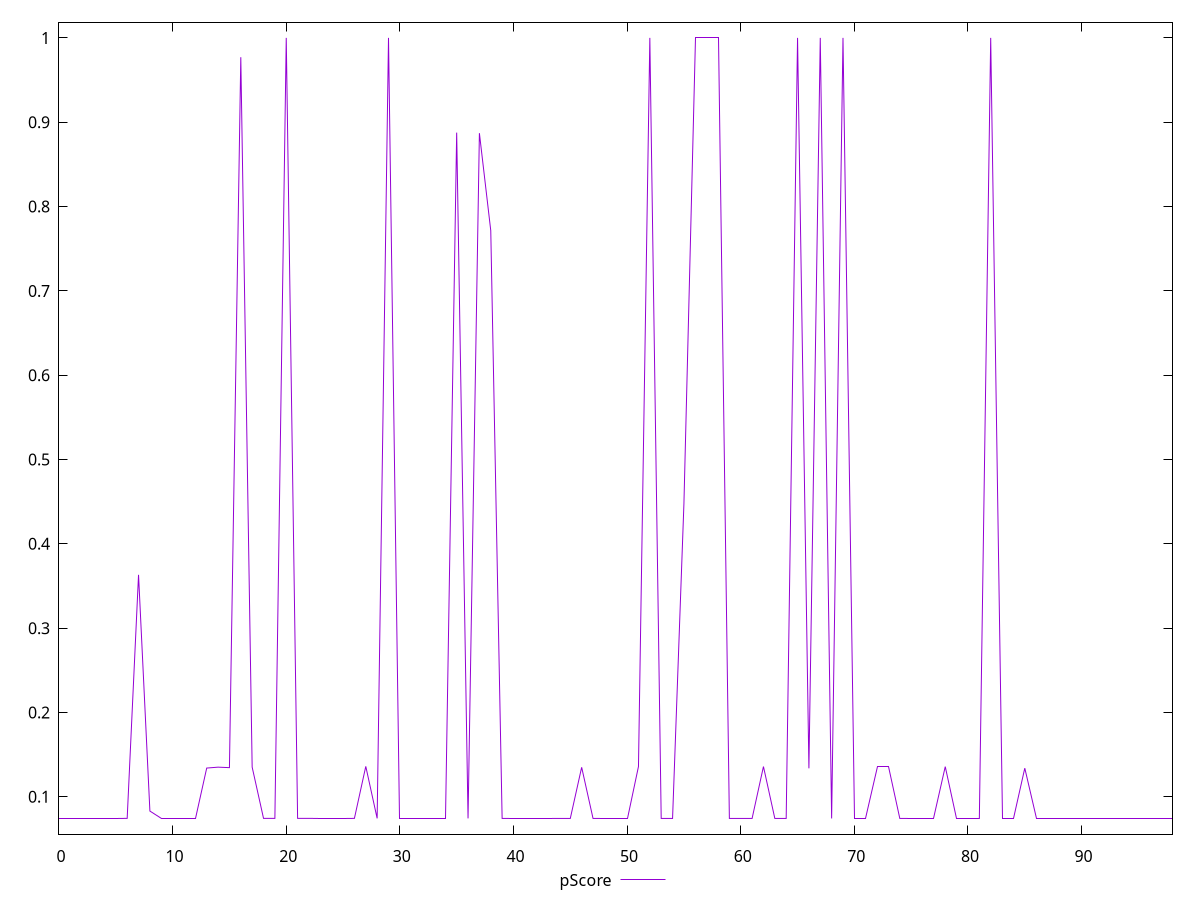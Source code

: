 reset

$pScore <<EOF
0 0.07451360593862505
1 0.07451183359189395
2 0.07451261926343533
3 0.07451317076354419
4 0.07449013019775497
5 0.07448870395652246
6 0.07448539655190867
7 0.3632899079925875
8 0.08312063000440917
9 0.07449552557531625
10 0.07449508552456952
11 0.07449078140844301
12 0.07448824762370276
13 0.1341263136306443
14 0.1352023260659868
15 0.1346278270940992
16 0.9771232277595656
17 0.1352420028456639
18 0.0744987092159538
19 0.07449274743920353
20 1
21 0.07449138238269565
22 0.07449408408340419
23 0.07448634566529194
24 0.07448523725838402
25 0.07448239191344636
26 0.07445736664149905
27 0.1361132922896549
28 0.07445396504515367
29 1
30 0.07444827785135477
31 0.07444868375290875
32 0.07444526765468246
33 0.07444306448346244
34 0.0744425137048253
35 0.8877075366711658
36 0.07443700623012467
37 0.8870199338527075
38 0.7714353344620132
39 0.0744155387779929
40 0.07441399187273362
41 0.07440982192538176
42 0.07440550460205203
43 0.07440602430238347
44 0.07441484536660387
45 0.07441805280717001
46 0.13504691707000654
47 0.07441055316467043
48 0.07438825777574254
49 0.07439175652047436
50 0.07439077208837686
51 0.13594765497692085
52 1
53 0.07437794879417658
54 0.07438064002993283
55 0.44754009334560996
56 1
57 1
58 1
59 0.07437141604234487
60 0.07436342232377541
61 0.07437311490598031
62 0.13592684005275713
63 0.07437590583037063
64 0.07435976645486098
65 1
66 0.133824664226031
67 1
68 0.0743520569810136
69 1
70 0.0743829234549504
71 0.07438525523982387
72 0.1359330855522854
73 0.13593452877371937
74 0.0743785426522453
75 0.0743385244841589
76 0.07433384748440697
77 0.07433643664305883
78 0.13582492877805463
79 0.07432951807429256
80 0.074326839876946
81 0.07432291811209946
82 1
83 0.07432017546036596
84 0.07431796241785432
85 0.13401719929662848
86 0.07431162479232639
87 0.07431088969552674
88 0.07431028506067894
89 0.07430326158802758
90 0.0743035144193801
91 0.07430467530768431
92 0.07429764999105093
93 0.07433663938485247
94 0.07431268826248916
95 0.07429062059468805
96 0.07429062059468805
97 0.07432483311799748
98 0.0743247714083125
EOF

set key outside below
set xrange [0:98]
set yrange [0.05577643300658181:1.0185141875881063]
set trange [0.05577643300658181:1.0185141875881063]
set terminal svg size 640, 500 enhanced background rgb 'white'
set output "reports/report_00027_2021-02-24T12-40-31.850Z/uses-long-cache-ttl/samples/card/pScore/values.svg"

plot $pScore title "pScore" with line

reset
